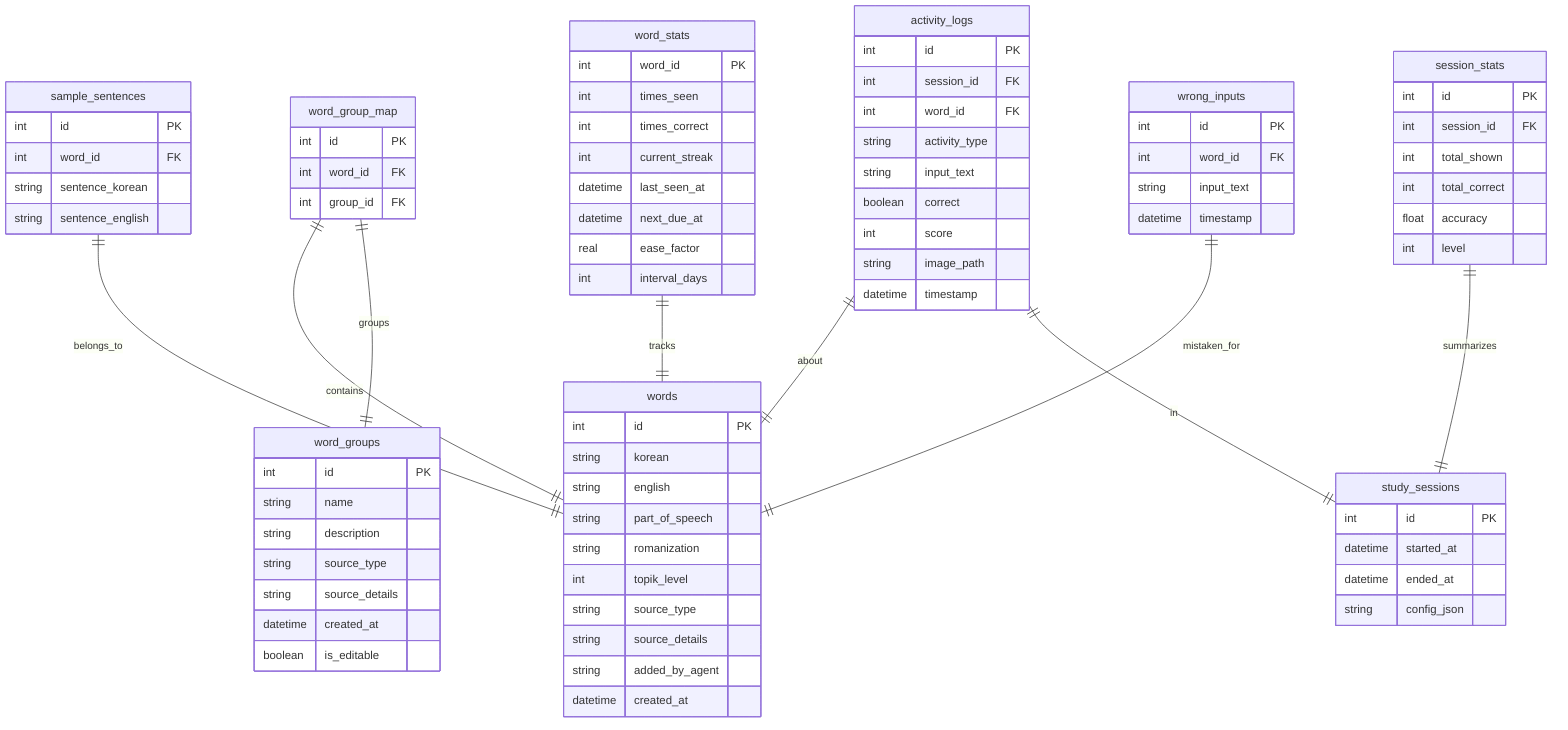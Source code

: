 erDiagram

  words {
    int id PK
    string korean
    string english
    string part_of_speech
    string romanization
    int topik_level
    string source_type
    string source_details
    string added_by_agent
    datetime created_at
  }

  sample_sentences {
    int id PK
    int word_id FK
    string sentence_korean
    string sentence_english
  }

  word_groups {
    int id PK
    string name
    string description
    string source_type
    string source_details
    datetime created_at
    boolean is_editable
  }

  word_group_map {
    int id PK
    int word_id FK
    int group_id FK
  }

  study_sessions {
    int id PK
    datetime started_at
    datetime ended_at
    string config_json
  }

  activity_logs {
    int id PK
    int session_id FK
    int word_id FK
    string activity_type
    string input_text
    boolean correct
    int score
    string image_path
    datetime timestamp
  }

  session_stats {
    int id PK
    int session_id FK
    int total_shown
    int total_correct
    float accuracy
    int level
  }

  word_stats {
    int word_id PK
    int times_seen
    int times_correct
    int current_streak
    datetime last_seen_at
    datetime next_due_at
    real ease_factor
    int interval_days
  }

  wrong_inputs {
    int id PK
    int word_id FK
    string input_text
    datetime timestamp
  }

  sample_sentences ||--|| words : belongs_to
  word_group_map ||--|| words : contains
  word_group_map ||--|| word_groups : groups
  activity_logs ||--|| words : about
  activity_logs ||--|| study_sessions : in
  session_stats ||--|| study_sessions : summarizes
  word_stats ||--|| words : tracks
  wrong_inputs ||--|| words : mistaken_for